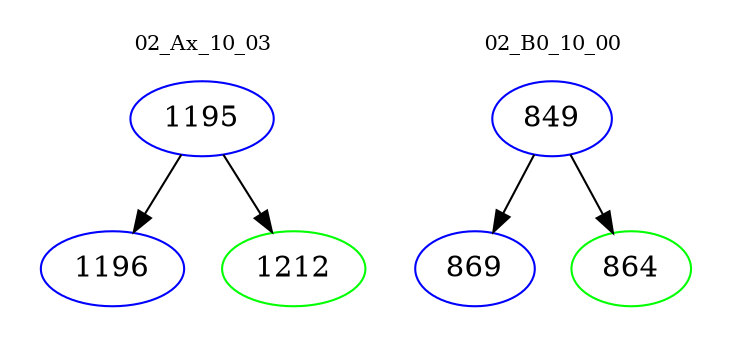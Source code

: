 digraph{
subgraph cluster_0 {
color = white
label = "02_Ax_10_03";
fontsize=10;
T0_1195 [label="1195", color="blue"]
T0_1195 -> T0_1196 [color="black"]
T0_1196 [label="1196", color="blue"]
T0_1195 -> T0_1212 [color="black"]
T0_1212 [label="1212", color="green"]
}
subgraph cluster_1 {
color = white
label = "02_B0_10_00";
fontsize=10;
T1_849 [label="849", color="blue"]
T1_849 -> T1_869 [color="black"]
T1_869 [label="869", color="blue"]
T1_849 -> T1_864 [color="black"]
T1_864 [label="864", color="green"]
}
}
